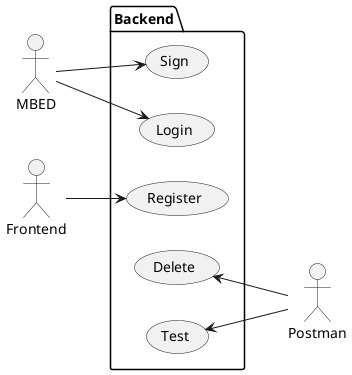 @startuml UseCaseDiagram

left to right direction

Actor MBED
Actor Frontend
Actor Postman

package Backend {
    (Register) AS Register
    (Login) AS Login
    (Sign) AS Sign
    (Delete) AS Delete
    (Test) AS Test
}

Frontend --> Register
MBED --> Login
MBED --> Sign
Delete <-- Postman
Test <-- Postman

@enduml